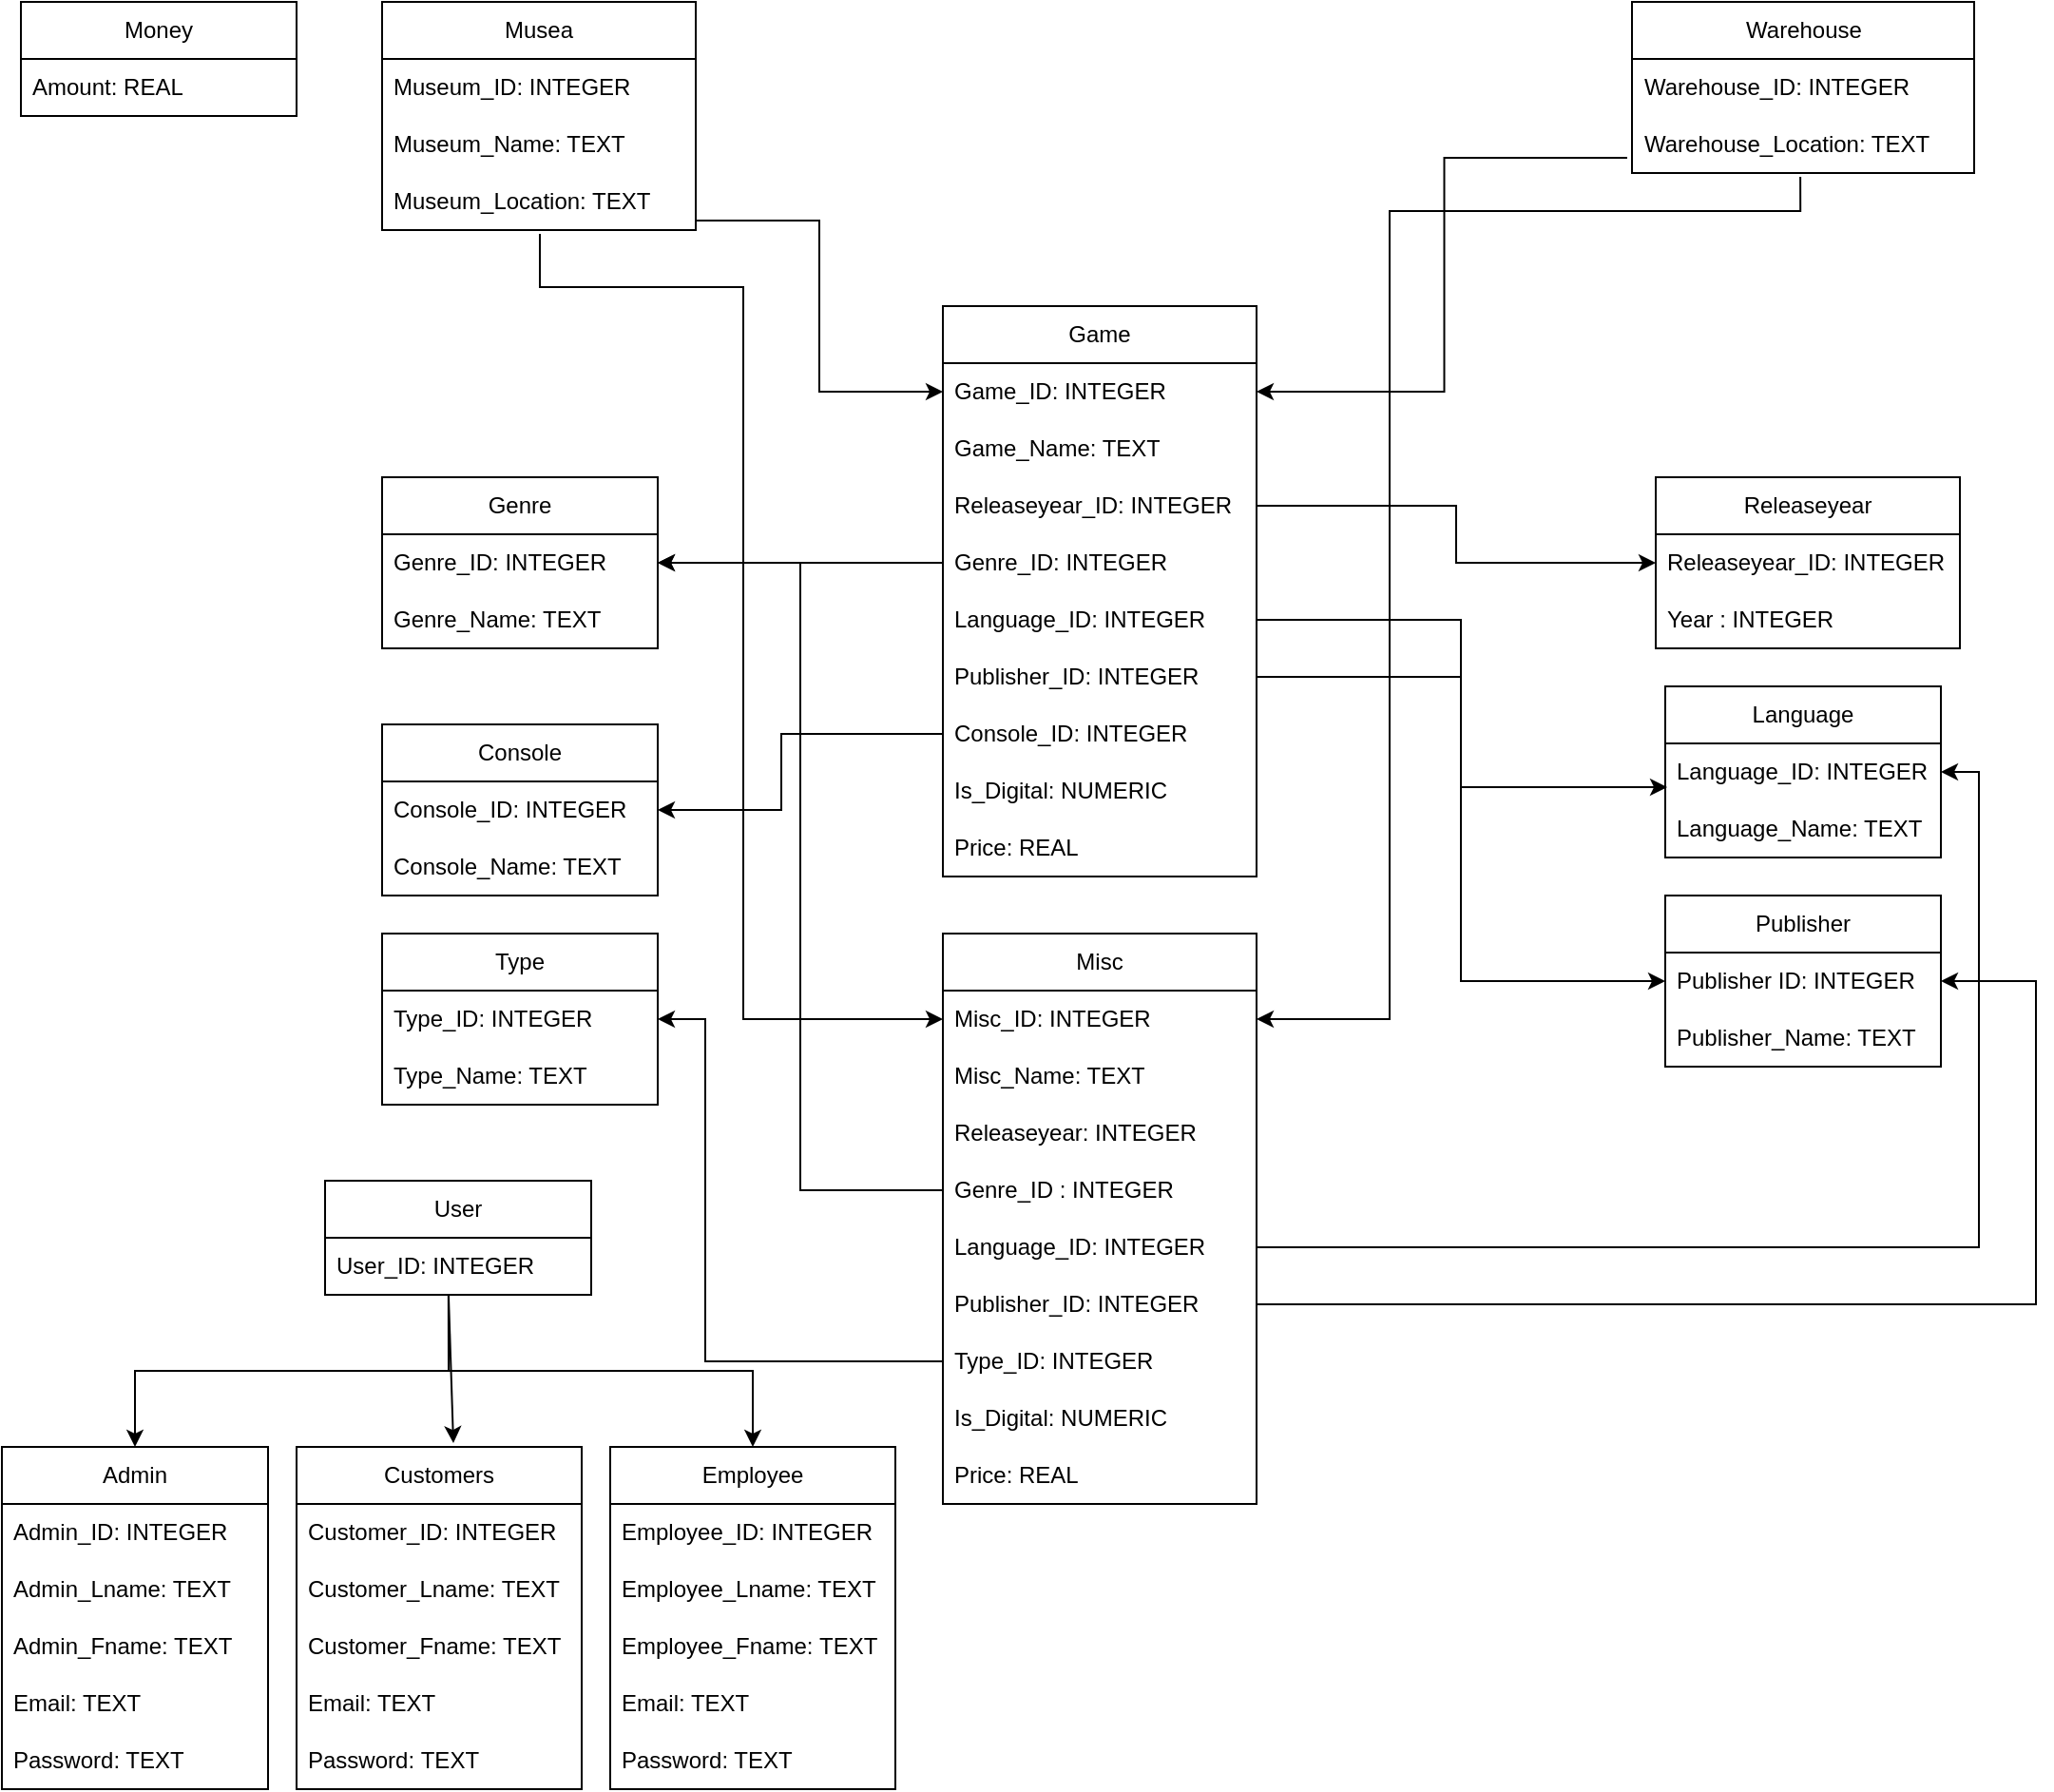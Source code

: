 <mxfile version="22.0.8" type="github">
  <diagram name="Page-1" id="afvFoSXOc5oGn46A-7mp">
    <mxGraphModel dx="2074" dy="1187" grid="1" gridSize="10" guides="1" tooltips="1" connect="1" arrows="1" fold="1" page="1" pageScale="1" pageWidth="1654" pageHeight="1169" math="0" shadow="0">
      <root>
        <mxCell id="0" />
        <mxCell id="1" parent="0" />
        <object label="Game" game="" id="DnX_l1MVpYyu00ztexHF-7">
          <mxCell style="swimlane;fontStyle=0;childLayout=stackLayout;horizontal=1;startSize=30;horizontalStack=0;resizeParent=1;resizeParentMax=0;resizeLast=0;collapsible=1;marginBottom=0;whiteSpace=wrap;html=1;" parent="1" vertex="1">
            <mxGeometry x="515" y="180" width="165" height="300" as="geometry" />
          </mxCell>
        </object>
        <mxCell id="DnX_l1MVpYyu00ztexHF-8" value="Game_ID: INTEGER" style="text;strokeColor=none;fillColor=none;align=left;verticalAlign=middle;spacingLeft=4;spacingRight=4;overflow=hidden;points=[[0,0.5],[1,0.5]];portConstraint=eastwest;rotatable=0;whiteSpace=wrap;html=1;" parent="DnX_l1MVpYyu00ztexHF-7" vertex="1">
          <mxGeometry y="30" width="165" height="30" as="geometry" />
        </mxCell>
        <mxCell id="DnX_l1MVpYyu00ztexHF-9" value="Game_Name: TEXT" style="text;strokeColor=none;fillColor=none;align=left;verticalAlign=middle;spacingLeft=4;spacingRight=4;overflow=hidden;points=[[0,0.5],[1,0.5]];portConstraint=eastwest;rotatable=0;whiteSpace=wrap;html=1;" parent="DnX_l1MVpYyu00ztexHF-7" vertex="1">
          <mxGeometry y="60" width="165" height="30" as="geometry" />
        </mxCell>
        <mxCell id="DnX_l1MVpYyu00ztexHF-16" value="Releaseyear_ID: INTEGER" style="text;strokeColor=none;fillColor=none;align=left;verticalAlign=middle;spacingLeft=4;spacingRight=4;overflow=hidden;points=[[0,0.5],[1,0.5]];portConstraint=eastwest;rotatable=0;whiteSpace=wrap;html=1;" parent="DnX_l1MVpYyu00ztexHF-7" vertex="1">
          <mxGeometry y="90" width="165" height="30" as="geometry" />
        </mxCell>
        <mxCell id="DnX_l1MVpYyu00ztexHF-17" value="Genre_ID: INTEGER" style="text;strokeColor=none;fillColor=none;align=left;verticalAlign=middle;spacingLeft=4;spacingRight=4;overflow=hidden;points=[[0,0.5],[1,0.5]];portConstraint=eastwest;rotatable=0;whiteSpace=wrap;html=1;" parent="DnX_l1MVpYyu00ztexHF-7" vertex="1">
          <mxGeometry y="120" width="165" height="30" as="geometry" />
        </mxCell>
        <mxCell id="DnX_l1MVpYyu00ztexHF-29" value="Language_ID: INTEGER" style="text;strokeColor=none;fillColor=none;align=left;verticalAlign=middle;spacingLeft=4;spacingRight=4;overflow=hidden;points=[[0,0.5],[1,0.5]];portConstraint=eastwest;rotatable=0;whiteSpace=wrap;html=1;" parent="DnX_l1MVpYyu00ztexHF-7" vertex="1">
          <mxGeometry y="150" width="165" height="30" as="geometry" />
        </mxCell>
        <mxCell id="DnX_l1MVpYyu00ztexHF-10" value="Publisher_ID: INTEGER" style="text;strokeColor=none;fillColor=none;align=left;verticalAlign=middle;spacingLeft=4;spacingRight=4;overflow=hidden;points=[[0,0.5],[1,0.5]];portConstraint=eastwest;rotatable=0;whiteSpace=wrap;html=1;" parent="DnX_l1MVpYyu00ztexHF-7" vertex="1">
          <mxGeometry y="180" width="165" height="30" as="geometry" />
        </mxCell>
        <mxCell id="DnX_l1MVpYyu00ztexHF-113" value="Console_ID: INTEGER" style="text;strokeColor=none;fillColor=none;align=left;verticalAlign=middle;spacingLeft=4;spacingRight=4;overflow=hidden;points=[[0,0.5],[1,0.5]];portConstraint=eastwest;rotatable=0;whiteSpace=wrap;html=1;" parent="DnX_l1MVpYyu00ztexHF-7" vertex="1">
          <mxGeometry y="210" width="165" height="30" as="geometry" />
        </mxCell>
        <mxCell id="GojW6wofHqm6bJC7t0OM-28" value="Is_Digital:&amp;nbsp;NUMERIC" style="text;strokeColor=none;fillColor=none;align=left;verticalAlign=middle;spacingLeft=4;spacingRight=4;overflow=hidden;points=[[0,0.5],[1,0.5]];portConstraint=eastwest;rotatable=0;whiteSpace=wrap;html=1;" vertex="1" parent="DnX_l1MVpYyu00ztexHF-7">
          <mxGeometry y="240" width="165" height="30" as="geometry" />
        </mxCell>
        <mxCell id="DnX_l1MVpYyu00ztexHF-18" value="Price: REAL" style="text;strokeColor=none;fillColor=none;align=left;verticalAlign=middle;spacingLeft=4;spacingRight=4;overflow=hidden;points=[[0,0.5],[1,0.5]];portConstraint=eastwest;rotatable=0;whiteSpace=wrap;html=1;" parent="DnX_l1MVpYyu00ztexHF-7" vertex="1">
          <mxGeometry y="270" width="165" height="30" as="geometry" />
        </mxCell>
        <object label="Language" game="" id="DnX_l1MVpYyu00ztexHF-20">
          <mxCell style="swimlane;fontStyle=0;childLayout=stackLayout;horizontal=1;startSize=30;horizontalStack=0;resizeParent=1;resizeParentMax=0;resizeLast=0;collapsible=1;marginBottom=0;whiteSpace=wrap;html=1;" parent="1" vertex="1">
            <mxGeometry x="895" y="380" width="145" height="90" as="geometry" />
          </mxCell>
        </object>
        <mxCell id="DnX_l1MVpYyu00ztexHF-21" value="Language_ID: INTEGER" style="text;strokeColor=none;fillColor=none;align=left;verticalAlign=middle;spacingLeft=4;spacingRight=4;overflow=hidden;points=[[0,0.5],[1,0.5]];portConstraint=eastwest;rotatable=0;whiteSpace=wrap;html=1;" parent="DnX_l1MVpYyu00ztexHF-20" vertex="1">
          <mxGeometry y="30" width="145" height="30" as="geometry" />
        </mxCell>
        <mxCell id="DnX_l1MVpYyu00ztexHF-26" value="Language_Name: TEXT" style="text;strokeColor=none;fillColor=none;align=left;verticalAlign=middle;spacingLeft=4;spacingRight=4;overflow=hidden;points=[[0,0.5],[1,0.5]];portConstraint=eastwest;rotatable=0;whiteSpace=wrap;html=1;" parent="DnX_l1MVpYyu00ztexHF-20" vertex="1">
          <mxGeometry y="60" width="145" height="30" as="geometry" />
        </mxCell>
        <object label="Publisher" game="" id="DnX_l1MVpYyu00ztexHF-30">
          <mxCell style="swimlane;fontStyle=0;childLayout=stackLayout;horizontal=1;startSize=30;horizontalStack=0;resizeParent=1;resizeParentMax=0;resizeLast=0;collapsible=1;marginBottom=0;whiteSpace=wrap;html=1;" parent="1" vertex="1">
            <mxGeometry x="895" y="490" width="145" height="90" as="geometry" />
          </mxCell>
        </object>
        <mxCell id="DnX_l1MVpYyu00ztexHF-31" value="Publisher ID: INTEGER" style="text;strokeColor=none;fillColor=none;align=left;verticalAlign=middle;spacingLeft=4;spacingRight=4;overflow=hidden;points=[[0,0.5],[1,0.5]];portConstraint=eastwest;rotatable=0;whiteSpace=wrap;html=1;" parent="DnX_l1MVpYyu00ztexHF-30" vertex="1">
          <mxGeometry y="30" width="145" height="30" as="geometry" />
        </mxCell>
        <mxCell id="DnX_l1MVpYyu00ztexHF-32" value="Publisher_Name: TEXT" style="text;strokeColor=none;fillColor=none;align=left;verticalAlign=middle;spacingLeft=4;spacingRight=4;overflow=hidden;points=[[0,0.5],[1,0.5]];portConstraint=eastwest;rotatable=0;whiteSpace=wrap;html=1;" parent="DnX_l1MVpYyu00ztexHF-30" vertex="1">
          <mxGeometry y="60" width="145" height="30" as="geometry" />
        </mxCell>
        <object label="Genre" game="" id="DnX_l1MVpYyu00ztexHF-39">
          <mxCell style="swimlane;fontStyle=0;childLayout=stackLayout;horizontal=1;startSize=30;horizontalStack=0;resizeParent=1;resizeParentMax=0;resizeLast=0;collapsible=1;marginBottom=0;whiteSpace=wrap;html=1;" parent="1" vertex="1">
            <mxGeometry x="220" y="270" width="145" height="90" as="geometry" />
          </mxCell>
        </object>
        <mxCell id="DnX_l1MVpYyu00ztexHF-40" value="Genre_ID: INTEGER" style="text;strokeColor=none;fillColor=none;align=left;verticalAlign=middle;spacingLeft=4;spacingRight=4;overflow=hidden;points=[[0,0.5],[1,0.5]];portConstraint=eastwest;rotatable=0;whiteSpace=wrap;html=1;" parent="DnX_l1MVpYyu00ztexHF-39" vertex="1">
          <mxGeometry y="30" width="145" height="30" as="geometry" />
        </mxCell>
        <mxCell id="DnX_l1MVpYyu00ztexHF-41" value="Genre_Name: TEXT" style="text;strokeColor=none;fillColor=none;align=left;verticalAlign=middle;spacingLeft=4;spacingRight=4;overflow=hidden;points=[[0,0.5],[1,0.5]];portConstraint=eastwest;rotatable=0;whiteSpace=wrap;html=1;" parent="DnX_l1MVpYyu00ztexHF-39" vertex="1">
          <mxGeometry y="60" width="145" height="30" as="geometry" />
        </mxCell>
        <mxCell id="DnX_l1MVpYyu00ztexHF-52" value="" style="endArrow=classic;html=1;rounded=0;exitX=1;exitY=0.5;exitDx=0;exitDy=0;entryX=0.007;entryY=0.767;entryDx=0;entryDy=0;entryPerimeter=0;edgeStyle=orthogonalEdgeStyle;" parent="1" source="DnX_l1MVpYyu00ztexHF-29" target="DnX_l1MVpYyu00ztexHF-21" edge="1">
          <mxGeometry width="50" height="50" relative="1" as="geometry">
            <mxPoint x="650" y="480" as="sourcePoint" />
            <mxPoint x="782.97" y="256" as="targetPoint" />
          </mxGeometry>
        </mxCell>
        <mxCell id="DnX_l1MVpYyu00ztexHF-53" value="Musea" style="swimlane;fontStyle=0;childLayout=stackLayout;horizontal=1;startSize=30;horizontalStack=0;resizeParent=1;resizeParentMax=0;resizeLast=0;collapsible=1;marginBottom=0;whiteSpace=wrap;html=1;" parent="1" vertex="1">
          <mxGeometry x="220" y="20" width="165" height="120" as="geometry" />
        </mxCell>
        <mxCell id="DnX_l1MVpYyu00ztexHF-54" value="Museum_ID: INTEGER" style="text;strokeColor=none;fillColor=none;align=left;verticalAlign=middle;spacingLeft=4;spacingRight=4;overflow=hidden;points=[[0,0.5],[1,0.5]];portConstraint=eastwest;rotatable=0;whiteSpace=wrap;html=1;" parent="DnX_l1MVpYyu00ztexHF-53" vertex="1">
          <mxGeometry y="30" width="165" height="30" as="geometry" />
        </mxCell>
        <mxCell id="DnX_l1MVpYyu00ztexHF-55" value="Museum_Name: TEXT" style="text;strokeColor=none;fillColor=none;align=left;verticalAlign=middle;spacingLeft=4;spacingRight=4;overflow=hidden;points=[[0,0.5],[1,0.5]];portConstraint=eastwest;rotatable=0;whiteSpace=wrap;html=1;" parent="DnX_l1MVpYyu00ztexHF-53" vertex="1">
          <mxGeometry y="60" width="165" height="30" as="geometry" />
        </mxCell>
        <mxCell id="DnX_l1MVpYyu00ztexHF-56" value="Museum_Location: TEXT" style="text;strokeColor=none;fillColor=none;align=left;verticalAlign=middle;spacingLeft=4;spacingRight=4;overflow=hidden;points=[[0,0.5],[1,0.5]];portConstraint=eastwest;rotatable=0;whiteSpace=wrap;html=1;" parent="DnX_l1MVpYyu00ztexHF-53" vertex="1">
          <mxGeometry y="90" width="165" height="30" as="geometry" />
        </mxCell>
        <mxCell id="DnX_l1MVpYyu00ztexHF-57" value="Warehouse" style="swimlane;fontStyle=0;childLayout=stackLayout;horizontal=1;startSize=30;horizontalStack=0;resizeParent=1;resizeParentMax=0;resizeLast=0;collapsible=1;marginBottom=0;whiteSpace=wrap;html=1;" parent="1" vertex="1">
          <mxGeometry x="877.5" y="20" width="180" height="90" as="geometry" />
        </mxCell>
        <mxCell id="DnX_l1MVpYyu00ztexHF-58" value="Warehouse_ID: INTEGER" style="text;strokeColor=none;fillColor=none;align=left;verticalAlign=middle;spacingLeft=4;spacingRight=4;overflow=hidden;points=[[0,0.5],[1,0.5]];portConstraint=eastwest;rotatable=0;whiteSpace=wrap;html=1;" parent="DnX_l1MVpYyu00ztexHF-57" vertex="1">
          <mxGeometry y="30" width="180" height="30" as="geometry" />
        </mxCell>
        <mxCell id="DnX_l1MVpYyu00ztexHF-59" value="Warehouse_Location: TEXT" style="text;strokeColor=none;fillColor=none;align=left;verticalAlign=middle;spacingLeft=4;spacingRight=4;overflow=hidden;points=[[0,0.5],[1,0.5]];portConstraint=eastwest;rotatable=0;whiteSpace=wrap;html=1;" parent="DnX_l1MVpYyu00ztexHF-57" vertex="1">
          <mxGeometry y="60" width="180" height="30" as="geometry" />
        </mxCell>
        <object label="Misc" game="" id="DnX_l1MVpYyu00ztexHF-64">
          <mxCell style="swimlane;fontStyle=0;childLayout=stackLayout;horizontal=1;startSize=30;horizontalStack=0;resizeParent=1;resizeParentMax=0;resizeLast=0;collapsible=1;marginBottom=0;whiteSpace=wrap;html=1;" parent="1" vertex="1">
            <mxGeometry x="515" y="510" width="165" height="300" as="geometry" />
          </mxCell>
        </object>
        <mxCell id="DnX_l1MVpYyu00ztexHF-65" value="Misc_ID: INTEGER" style="text;strokeColor=none;fillColor=none;align=left;verticalAlign=middle;spacingLeft=4;spacingRight=4;overflow=hidden;points=[[0,0.5],[1,0.5]];portConstraint=eastwest;rotatable=0;whiteSpace=wrap;html=1;" parent="DnX_l1MVpYyu00ztexHF-64" vertex="1">
          <mxGeometry y="30" width="165" height="30" as="geometry" />
        </mxCell>
        <mxCell id="DnX_l1MVpYyu00ztexHF-66" value="Misc_Name: TEXT" style="text;strokeColor=none;fillColor=none;align=left;verticalAlign=middle;spacingLeft=4;spacingRight=4;overflow=hidden;points=[[0,0.5],[1,0.5]];portConstraint=eastwest;rotatable=0;whiteSpace=wrap;html=1;" parent="DnX_l1MVpYyu00ztexHF-64" vertex="1">
          <mxGeometry y="60" width="165" height="30" as="geometry" />
        </mxCell>
        <mxCell id="DnX_l1MVpYyu00ztexHF-68" value="Releaseyear: INTEGER" style="text;strokeColor=none;fillColor=none;align=left;verticalAlign=middle;spacingLeft=4;spacingRight=4;overflow=hidden;points=[[0,0.5],[1,0.5]];portConstraint=eastwest;rotatable=0;whiteSpace=wrap;html=1;" parent="DnX_l1MVpYyu00ztexHF-64" vertex="1">
          <mxGeometry y="90" width="165" height="30" as="geometry" />
        </mxCell>
        <mxCell id="DnX_l1MVpYyu00ztexHF-69" value="Genre_ID :&amp;nbsp;INTEGER" style="text;strokeColor=none;fillColor=none;align=left;verticalAlign=middle;spacingLeft=4;spacingRight=4;overflow=hidden;points=[[0,0.5],[1,0.5]];portConstraint=eastwest;rotatable=0;whiteSpace=wrap;html=1;" parent="DnX_l1MVpYyu00ztexHF-64" vertex="1">
          <mxGeometry y="120" width="165" height="30" as="geometry" />
        </mxCell>
        <mxCell id="DnX_l1MVpYyu00ztexHF-71" value="Language_ID: INTEGER" style="text;strokeColor=none;fillColor=none;align=left;verticalAlign=middle;spacingLeft=4;spacingRight=4;overflow=hidden;points=[[0,0.5],[1,0.5]];portConstraint=eastwest;rotatable=0;whiteSpace=wrap;html=1;" parent="DnX_l1MVpYyu00ztexHF-64" vertex="1">
          <mxGeometry y="150" width="165" height="30" as="geometry" />
        </mxCell>
        <mxCell id="DnX_l1MVpYyu00ztexHF-67" value="Publisher_ID: INTEGER" style="text;strokeColor=none;fillColor=none;align=left;verticalAlign=middle;spacingLeft=4;spacingRight=4;overflow=hidden;points=[[0,0.5],[1,0.5]];portConstraint=eastwest;rotatable=0;whiteSpace=wrap;html=1;" parent="DnX_l1MVpYyu00ztexHF-64" vertex="1">
          <mxGeometry y="180" width="165" height="30" as="geometry" />
        </mxCell>
        <mxCell id="GojW6wofHqm6bJC7t0OM-30" value="Type_ID: INTEGER" style="text;strokeColor=none;fillColor=none;align=left;verticalAlign=middle;spacingLeft=4;spacingRight=4;overflow=hidden;points=[[0,0.5],[1,0.5]];portConstraint=eastwest;rotatable=0;whiteSpace=wrap;html=1;" vertex="1" parent="DnX_l1MVpYyu00ztexHF-64">
          <mxGeometry y="210" width="165" height="30" as="geometry" />
        </mxCell>
        <mxCell id="GojW6wofHqm6bJC7t0OM-29" value="Is_Digital:&amp;nbsp;NUMERIC" style="text;strokeColor=none;fillColor=none;align=left;verticalAlign=middle;spacingLeft=4;spacingRight=4;overflow=hidden;points=[[0,0.5],[1,0.5]];portConstraint=eastwest;rotatable=0;whiteSpace=wrap;html=1;" vertex="1" parent="DnX_l1MVpYyu00ztexHF-64">
          <mxGeometry y="240" width="165" height="30" as="geometry" />
        </mxCell>
        <mxCell id="DnX_l1MVpYyu00ztexHF-70" value="Price: REAL" style="text;strokeColor=none;fillColor=none;align=left;verticalAlign=middle;spacingLeft=4;spacingRight=4;overflow=hidden;points=[[0,0.5],[1,0.5]];portConstraint=eastwest;rotatable=0;whiteSpace=wrap;html=1;" parent="DnX_l1MVpYyu00ztexHF-64" vertex="1">
          <mxGeometry y="270" width="165" height="30" as="geometry" />
        </mxCell>
        <mxCell id="DnX_l1MVpYyu00ztexHF-72" value="Customers" style="swimlane;fontStyle=0;childLayout=stackLayout;horizontal=1;startSize=30;horizontalStack=0;resizeParent=1;resizeParentMax=0;resizeLast=0;collapsible=1;marginBottom=0;whiteSpace=wrap;html=1;" parent="1" vertex="1">
          <mxGeometry x="175" y="780" width="150" height="180" as="geometry" />
        </mxCell>
        <mxCell id="DnX_l1MVpYyu00ztexHF-73" value="Customer_ID: INTEGER" style="text;strokeColor=none;fillColor=none;align=left;verticalAlign=middle;spacingLeft=4;spacingRight=4;overflow=hidden;points=[[0,0.5],[1,0.5]];portConstraint=eastwest;rotatable=0;whiteSpace=wrap;html=1;" parent="DnX_l1MVpYyu00ztexHF-72" vertex="1">
          <mxGeometry y="30" width="150" height="30" as="geometry" />
        </mxCell>
        <mxCell id="DnX_l1MVpYyu00ztexHF-74" value="Customer_Lname: TEXT" style="text;strokeColor=none;fillColor=none;align=left;verticalAlign=middle;spacingLeft=4;spacingRight=4;overflow=hidden;points=[[0,0.5],[1,0.5]];portConstraint=eastwest;rotatable=0;whiteSpace=wrap;html=1;" parent="DnX_l1MVpYyu00ztexHF-72" vertex="1">
          <mxGeometry y="60" width="150" height="30" as="geometry" />
        </mxCell>
        <mxCell id="DnX_l1MVpYyu00ztexHF-77" value="Customer_Fname: TEXT" style="text;strokeColor=none;fillColor=none;align=left;verticalAlign=middle;spacingLeft=4;spacingRight=4;overflow=hidden;points=[[0,0.5],[1,0.5]];portConstraint=eastwest;rotatable=0;whiteSpace=wrap;html=1;" parent="DnX_l1MVpYyu00ztexHF-72" vertex="1">
          <mxGeometry y="90" width="150" height="30" as="geometry" />
        </mxCell>
        <mxCell id="DnX_l1MVpYyu00ztexHF-78" value="Email: TEXT" style="text;strokeColor=none;fillColor=none;align=left;verticalAlign=middle;spacingLeft=4;spacingRight=4;overflow=hidden;points=[[0,0.5],[1,0.5]];portConstraint=eastwest;rotatable=0;whiteSpace=wrap;html=1;" parent="DnX_l1MVpYyu00ztexHF-72" vertex="1">
          <mxGeometry y="120" width="150" height="30" as="geometry" />
        </mxCell>
        <mxCell id="DnX_l1MVpYyu00ztexHF-109" value="Password:&amp;nbsp;TEXT" style="text;strokeColor=none;fillColor=none;align=left;verticalAlign=middle;spacingLeft=4;spacingRight=4;overflow=hidden;points=[[0,0.5],[1,0.5]];portConstraint=eastwest;rotatable=0;whiteSpace=wrap;html=1;" parent="DnX_l1MVpYyu00ztexHF-72" vertex="1">
          <mxGeometry y="150" width="150" height="30" as="geometry" />
        </mxCell>
        <mxCell id="DnX_l1MVpYyu00ztexHF-79" value="Admin" style="swimlane;fontStyle=0;childLayout=stackLayout;horizontal=1;startSize=30;horizontalStack=0;resizeParent=1;resizeParentMax=0;resizeLast=0;collapsible=1;marginBottom=0;whiteSpace=wrap;html=1;" parent="1" vertex="1">
          <mxGeometry x="20" y="780" width="140" height="180" as="geometry" />
        </mxCell>
        <mxCell id="DnX_l1MVpYyu00ztexHF-80" value="Admin_ID: INTEGER" style="text;strokeColor=none;fillColor=none;align=left;verticalAlign=middle;spacingLeft=4;spacingRight=4;overflow=hidden;points=[[0,0.5],[1,0.5]];portConstraint=eastwest;rotatable=0;whiteSpace=wrap;html=1;" parent="DnX_l1MVpYyu00ztexHF-79" vertex="1">
          <mxGeometry y="30" width="140" height="30" as="geometry" />
        </mxCell>
        <mxCell id="DnX_l1MVpYyu00ztexHF-81" value="Admin_Lname: TEXT" style="text;strokeColor=none;fillColor=none;align=left;verticalAlign=middle;spacingLeft=4;spacingRight=4;overflow=hidden;points=[[0,0.5],[1,0.5]];portConstraint=eastwest;rotatable=0;whiteSpace=wrap;html=1;" parent="DnX_l1MVpYyu00ztexHF-79" vertex="1">
          <mxGeometry y="60" width="140" height="30" as="geometry" />
        </mxCell>
        <mxCell id="DnX_l1MVpYyu00ztexHF-82" value="Admin_Fname: TEXT" style="text;strokeColor=none;fillColor=none;align=left;verticalAlign=middle;spacingLeft=4;spacingRight=4;overflow=hidden;points=[[0,0.5],[1,0.5]];portConstraint=eastwest;rotatable=0;whiteSpace=wrap;html=1;" parent="DnX_l1MVpYyu00ztexHF-79" vertex="1">
          <mxGeometry y="90" width="140" height="30" as="geometry" />
        </mxCell>
        <mxCell id="DnX_l1MVpYyu00ztexHF-83" value="Email: TEXT" style="text;strokeColor=none;fillColor=none;align=left;verticalAlign=middle;spacingLeft=4;spacingRight=4;overflow=hidden;points=[[0,0.5],[1,0.5]];portConstraint=eastwest;rotatable=0;whiteSpace=wrap;html=1;" parent="DnX_l1MVpYyu00ztexHF-79" vertex="1">
          <mxGeometry y="120" width="140" height="30" as="geometry" />
        </mxCell>
        <mxCell id="DnX_l1MVpYyu00ztexHF-108" value="Password: TEXT" style="text;strokeColor=none;fillColor=none;align=left;verticalAlign=middle;spacingLeft=4;spacingRight=4;overflow=hidden;points=[[0,0.5],[1,0.5]];portConstraint=eastwest;rotatable=0;whiteSpace=wrap;html=1;" parent="DnX_l1MVpYyu00ztexHF-79" vertex="1">
          <mxGeometry y="150" width="140" height="30" as="geometry" />
        </mxCell>
        <mxCell id="DnX_l1MVpYyu00ztexHF-86" value="User" style="swimlane;fontStyle=0;childLayout=stackLayout;horizontal=1;startSize=30;horizontalStack=0;resizeParent=1;resizeParentMax=0;resizeLast=0;collapsible=1;marginBottom=0;whiteSpace=wrap;html=1;" parent="1" vertex="1">
          <mxGeometry x="190" y="640" width="140" height="60" as="geometry" />
        </mxCell>
        <mxCell id="DnX_l1MVpYyu00ztexHF-88" value="User_ID: INTEGER" style="text;strokeColor=none;fillColor=none;align=left;verticalAlign=middle;spacingLeft=4;spacingRight=4;overflow=hidden;points=[[0,0.5],[1,0.5]];portConstraint=eastwest;rotatable=0;whiteSpace=wrap;html=1;" parent="DnX_l1MVpYyu00ztexHF-86" vertex="1">
          <mxGeometry y="30" width="140" height="30" as="geometry" />
        </mxCell>
        <mxCell id="DnX_l1MVpYyu00ztexHF-98" value="Employee" style="swimlane;fontStyle=0;childLayout=stackLayout;horizontal=1;startSize=30;horizontalStack=0;resizeParent=1;resizeParentMax=0;resizeLast=0;collapsible=1;marginBottom=0;whiteSpace=wrap;html=1;" parent="1" vertex="1">
          <mxGeometry x="340" y="780" width="150" height="180" as="geometry" />
        </mxCell>
        <mxCell id="DnX_l1MVpYyu00ztexHF-99" value="Employee_ID: INTEGER" style="text;strokeColor=none;fillColor=none;align=left;verticalAlign=middle;spacingLeft=4;spacingRight=4;overflow=hidden;points=[[0,0.5],[1,0.5]];portConstraint=eastwest;rotatable=0;whiteSpace=wrap;html=1;" parent="DnX_l1MVpYyu00ztexHF-98" vertex="1">
          <mxGeometry y="30" width="150" height="30" as="geometry" />
        </mxCell>
        <mxCell id="DnX_l1MVpYyu00ztexHF-100" value="Employee_Lname: TEXT" style="text;strokeColor=none;fillColor=none;align=left;verticalAlign=middle;spacingLeft=4;spacingRight=4;overflow=hidden;points=[[0,0.5],[1,0.5]];portConstraint=eastwest;rotatable=0;whiteSpace=wrap;html=1;" parent="DnX_l1MVpYyu00ztexHF-98" vertex="1">
          <mxGeometry y="60" width="150" height="30" as="geometry" />
        </mxCell>
        <mxCell id="DnX_l1MVpYyu00ztexHF-101" value="Employee_Fname:&amp;nbsp;TEXT" style="text;strokeColor=none;fillColor=none;align=left;verticalAlign=middle;spacingLeft=4;spacingRight=4;overflow=hidden;points=[[0,0.5],[1,0.5]];portConstraint=eastwest;rotatable=0;whiteSpace=wrap;html=1;" parent="DnX_l1MVpYyu00ztexHF-98" vertex="1">
          <mxGeometry y="90" width="150" height="30" as="geometry" />
        </mxCell>
        <mxCell id="DnX_l1MVpYyu00ztexHF-102" value="Email: TEXT" style="text;strokeColor=none;fillColor=none;align=left;verticalAlign=middle;spacingLeft=4;spacingRight=4;overflow=hidden;points=[[0,0.5],[1,0.5]];portConstraint=eastwest;rotatable=0;whiteSpace=wrap;html=1;" parent="DnX_l1MVpYyu00ztexHF-98" vertex="1">
          <mxGeometry y="120" width="150" height="30" as="geometry" />
        </mxCell>
        <mxCell id="GojW6wofHqm6bJC7t0OM-23" value="Password: TEXT" style="text;strokeColor=none;fillColor=none;align=left;verticalAlign=middle;spacingLeft=4;spacingRight=4;overflow=hidden;points=[[0,0.5],[1,0.5]];portConstraint=eastwest;rotatable=0;whiteSpace=wrap;html=1;" vertex="1" parent="DnX_l1MVpYyu00ztexHF-98">
          <mxGeometry y="150" width="150" height="30" as="geometry" />
        </mxCell>
        <object label="Money" game="" id="DnX_l1MVpYyu00ztexHF-105">
          <mxCell style="swimlane;fontStyle=0;childLayout=stackLayout;horizontal=1;startSize=30;horizontalStack=0;resizeParent=1;resizeParentMax=0;resizeLast=0;collapsible=1;marginBottom=0;whiteSpace=wrap;html=1;" parent="1" vertex="1">
            <mxGeometry x="30" y="20" width="145" height="60" as="geometry" />
          </mxCell>
        </object>
        <mxCell id="DnX_l1MVpYyu00ztexHF-106" value="Amount: REAL" style="text;strokeColor=none;fillColor=none;align=left;verticalAlign=middle;spacingLeft=4;spacingRight=4;overflow=hidden;points=[[0,0.5],[1,0.5]];portConstraint=eastwest;rotatable=0;whiteSpace=wrap;html=1;" parent="DnX_l1MVpYyu00ztexHF-105" vertex="1">
          <mxGeometry y="30" width="145" height="30" as="geometry" />
        </mxCell>
        <object label="Console" game="" id="DnX_l1MVpYyu00ztexHF-110">
          <mxCell style="swimlane;fontStyle=0;childLayout=stackLayout;horizontal=1;startSize=30;horizontalStack=0;resizeParent=1;resizeParentMax=0;resizeLast=0;collapsible=1;marginBottom=0;whiteSpace=wrap;html=1;" parent="1" vertex="1">
            <mxGeometry x="220" y="400" width="145" height="90" as="geometry" />
          </mxCell>
        </object>
        <mxCell id="DnX_l1MVpYyu00ztexHF-111" value="Console_ID: INTEGER" style="text;strokeColor=none;fillColor=none;align=left;verticalAlign=middle;spacingLeft=4;spacingRight=4;overflow=hidden;points=[[0,0.5],[1,0.5]];portConstraint=eastwest;rotatable=0;whiteSpace=wrap;html=1;" parent="DnX_l1MVpYyu00ztexHF-110" vertex="1">
          <mxGeometry y="30" width="145" height="30" as="geometry" />
        </mxCell>
        <mxCell id="DnX_l1MVpYyu00ztexHF-112" value="Console_Name: TEXT" style="text;strokeColor=none;fillColor=none;align=left;verticalAlign=middle;spacingLeft=4;spacingRight=4;overflow=hidden;points=[[0,0.5],[1,0.5]];portConstraint=eastwest;rotatable=0;whiteSpace=wrap;html=1;" parent="DnX_l1MVpYyu00ztexHF-110" vertex="1">
          <mxGeometry y="60" width="145" height="30" as="geometry" />
        </mxCell>
        <mxCell id="GojW6wofHqm6bJC7t0OM-3" style="rounded=0;orthogonalLoop=1;jettySize=auto;html=1;exitX=0;exitY=0.5;exitDx=0;exitDy=0;entryX=1;entryY=0.5;entryDx=0;entryDy=0;edgeStyle=orthogonalEdgeStyle;" edge="1" parent="1" source="DnX_l1MVpYyu00ztexHF-113" target="DnX_l1MVpYyu00ztexHF-111">
          <mxGeometry relative="1" as="geometry">
            <Array as="points">
              <mxPoint x="430" y="405" />
              <mxPoint x="430" y="445" />
            </Array>
          </mxGeometry>
        </mxCell>
        <mxCell id="GojW6wofHqm6bJC7t0OM-9" value="" style="edgeStyle=orthogonalEdgeStyle;orthogonalLoop=1;jettySize=auto;html=1;rounded=0;exitX=0.464;exitY=1.167;exitDx=0;exitDy=0;exitPerimeter=0;entryX=0.5;entryY=0;entryDx=0;entryDy=0;" edge="1" parent="1" target="DnX_l1MVpYyu00ztexHF-98">
          <mxGeometry width="100" relative="1" as="geometry">
            <mxPoint x="254.96" y="700" as="sourcePoint" />
            <mxPoint x="340" y="735" as="targetPoint" />
            <Array as="points">
              <mxPoint x="255" y="740" />
              <mxPoint x="415" y="740" />
            </Array>
          </mxGeometry>
        </mxCell>
        <mxCell id="GojW6wofHqm6bJC7t0OM-10" value="" style="edgeStyle=orthogonalEdgeStyle;orthogonalLoop=1;jettySize=auto;html=1;rounded=0;exitX=0.464;exitY=1.167;exitDx=0;exitDy=0;exitPerimeter=0;entryX=0.5;entryY=0;entryDx=0;entryDy=0;" edge="1" parent="1" target="DnX_l1MVpYyu00ztexHF-79">
          <mxGeometry width="100" relative="1" as="geometry">
            <mxPoint x="254.96" y="700" as="sourcePoint" />
            <mxPoint x="350" y="734.99" as="targetPoint" />
            <Array as="points">
              <mxPoint x="255" y="740" />
              <mxPoint x="90" y="740" />
            </Array>
          </mxGeometry>
        </mxCell>
        <mxCell id="GojW6wofHqm6bJC7t0OM-11" value="" style="edgeStyle=none;orthogonalLoop=1;jettySize=auto;html=1;rounded=0;exitX=0.464;exitY=1.167;exitDx=0;exitDy=0;exitPerimeter=0;entryX=0.55;entryY=-0.011;entryDx=0;entryDy=0;entryPerimeter=0;" edge="1" parent="1" target="DnX_l1MVpYyu00ztexHF-72">
          <mxGeometry width="100" relative="1" as="geometry">
            <mxPoint x="254.96" y="700" as="sourcePoint" />
            <mxPoint x="350" y="734.99" as="targetPoint" />
            <Array as="points" />
          </mxGeometry>
        </mxCell>
        <mxCell id="GojW6wofHqm6bJC7t0OM-13" style="edgeStyle=orthogonalEdgeStyle;rounded=0;orthogonalLoop=1;jettySize=auto;html=1;exitX=1;exitY=0.833;exitDx=0;exitDy=0;entryX=0;entryY=0.5;entryDx=0;entryDy=0;exitPerimeter=0;" edge="1" parent="1" source="DnX_l1MVpYyu00ztexHF-56" target="DnX_l1MVpYyu00ztexHF-8">
          <mxGeometry relative="1" as="geometry">
            <mxPoint x="490" y="150" as="targetPoint" />
            <mxPoint x="385" y="155" as="sourcePoint" />
          </mxGeometry>
        </mxCell>
        <mxCell id="GojW6wofHqm6bJC7t0OM-14" style="edgeStyle=orthogonalEdgeStyle;rounded=0;orthogonalLoop=1;jettySize=auto;html=1;exitX=0.503;exitY=1.067;exitDx=0;exitDy=0;entryX=0;entryY=0.5;entryDx=0;entryDy=0;exitPerimeter=0;" edge="1" parent="1" source="DnX_l1MVpYyu00ztexHF-56" target="DnX_l1MVpYyu00ztexHF-65">
          <mxGeometry relative="1" as="geometry">
            <mxPoint x="385" y="155" as="sourcePoint" />
            <Array as="points">
              <mxPoint x="303" y="170" />
              <mxPoint x="410" y="170" />
              <mxPoint x="410" y="555" />
            </Array>
          </mxGeometry>
        </mxCell>
        <mxCell id="GojW6wofHqm6bJC7t0OM-15" style="edgeStyle=orthogonalEdgeStyle;rounded=0;orthogonalLoop=1;jettySize=auto;html=1;entryX=1;entryY=0.5;entryDx=0;entryDy=0;exitX=-0.014;exitY=0.733;exitDx=0;exitDy=0;exitPerimeter=0;" edge="1" parent="1" source="DnX_l1MVpYyu00ztexHF-59" target="DnX_l1MVpYyu00ztexHF-8">
          <mxGeometry relative="1" as="geometry">
            <mxPoint x="880" y="140" as="sourcePoint" />
          </mxGeometry>
        </mxCell>
        <mxCell id="GojW6wofHqm6bJC7t0OM-16" style="edgeStyle=orthogonalEdgeStyle;rounded=0;orthogonalLoop=1;jettySize=auto;html=1;exitX=0.492;exitY=1.067;exitDx=0;exitDy=0;entryX=1;entryY=0.5;entryDx=0;entryDy=0;exitPerimeter=0;" edge="1" parent="1" source="DnX_l1MVpYyu00ztexHF-59" target="DnX_l1MVpYyu00ztexHF-65">
          <mxGeometry relative="1" as="geometry">
            <mxPoint x="877.5" y="125" as="sourcePoint" />
            <Array as="points">
              <mxPoint x="966" y="130" />
              <mxPoint x="750" y="130" />
              <mxPoint x="750" y="555" />
            </Array>
          </mxGeometry>
        </mxCell>
        <mxCell id="GojW6wofHqm6bJC7t0OM-17" style="edgeStyle=orthogonalEdgeStyle;rounded=0;orthogonalLoop=1;jettySize=auto;html=1;exitX=1;exitY=0.5;exitDx=0;exitDy=0;entryX=1;entryY=0.5;entryDx=0;entryDy=0;" edge="1" parent="1" source="DnX_l1MVpYyu00ztexHF-71" target="DnX_l1MVpYyu00ztexHF-21">
          <mxGeometry relative="1" as="geometry" />
        </mxCell>
        <mxCell id="GojW6wofHqm6bJC7t0OM-18" style="edgeStyle=orthogonalEdgeStyle;rounded=0;orthogonalLoop=1;jettySize=auto;html=1;exitX=1;exitY=0.5;exitDx=0;exitDy=0;entryX=1;entryY=0.5;entryDx=0;entryDy=0;" edge="1" parent="1" source="DnX_l1MVpYyu00ztexHF-67" target="DnX_l1MVpYyu00ztexHF-31">
          <mxGeometry relative="1" as="geometry">
            <Array as="points">
              <mxPoint x="1090" y="705" />
              <mxPoint x="1090" y="535" />
            </Array>
          </mxGeometry>
        </mxCell>
        <mxCell id="GojW6wofHqm6bJC7t0OM-19" style="edgeStyle=orthogonalEdgeStyle;rounded=0;orthogonalLoop=1;jettySize=auto;html=1;exitX=0;exitY=0.5;exitDx=0;exitDy=0;entryX=1;entryY=0.5;entryDx=0;entryDy=0;" edge="1" parent="1" source="DnX_l1MVpYyu00ztexHF-69" target="DnX_l1MVpYyu00ztexHF-40">
          <mxGeometry relative="1" as="geometry" />
        </mxCell>
        <mxCell id="GojW6wofHqm6bJC7t0OM-20" style="edgeStyle=orthogonalEdgeStyle;rounded=0;orthogonalLoop=1;jettySize=auto;html=1;exitX=0;exitY=0.5;exitDx=0;exitDy=0;entryX=1;entryY=0.5;entryDx=0;entryDy=0;" edge="1" parent="1" source="DnX_l1MVpYyu00ztexHF-17" target="DnX_l1MVpYyu00ztexHF-40">
          <mxGeometry relative="1" as="geometry" />
        </mxCell>
        <mxCell id="GojW6wofHqm6bJC7t0OM-21" style="edgeStyle=orthogonalEdgeStyle;rounded=0;orthogonalLoop=1;jettySize=auto;html=1;exitX=1;exitY=0.5;exitDx=0;exitDy=0;entryX=0;entryY=0.5;entryDx=0;entryDy=0;" edge="1" parent="1" source="DnX_l1MVpYyu00ztexHF-10" target="DnX_l1MVpYyu00ztexHF-31">
          <mxGeometry relative="1" as="geometry" />
        </mxCell>
        <object label="Releaseyear" game="" id="GojW6wofHqm6bJC7t0OM-24">
          <mxCell style="swimlane;fontStyle=0;childLayout=stackLayout;horizontal=1;startSize=30;horizontalStack=0;resizeParent=1;resizeParentMax=0;resizeLast=0;collapsible=1;marginBottom=0;whiteSpace=wrap;html=1;" vertex="1" parent="1">
            <mxGeometry x="890" y="270" width="160" height="90" as="geometry" />
          </mxCell>
        </object>
        <mxCell id="GojW6wofHqm6bJC7t0OM-25" value="Releaseyear_ID: INTEGER" style="text;strokeColor=none;fillColor=none;align=left;verticalAlign=middle;spacingLeft=4;spacingRight=4;overflow=hidden;points=[[0,0.5],[1,0.5]];portConstraint=eastwest;rotatable=0;whiteSpace=wrap;html=1;" vertex="1" parent="GojW6wofHqm6bJC7t0OM-24">
          <mxGeometry y="30" width="160" height="30" as="geometry" />
        </mxCell>
        <mxCell id="GojW6wofHqm6bJC7t0OM-26" value="Year : INTEGER" style="text;strokeColor=none;fillColor=none;align=left;verticalAlign=middle;spacingLeft=4;spacingRight=4;overflow=hidden;points=[[0,0.5],[1,0.5]];portConstraint=eastwest;rotatable=0;whiteSpace=wrap;html=1;" vertex="1" parent="GojW6wofHqm6bJC7t0OM-24">
          <mxGeometry y="60" width="160" height="30" as="geometry" />
        </mxCell>
        <mxCell id="GojW6wofHqm6bJC7t0OM-27" style="edgeStyle=orthogonalEdgeStyle;rounded=0;orthogonalLoop=1;jettySize=auto;html=1;exitX=1;exitY=0.5;exitDx=0;exitDy=0;entryX=0;entryY=0.5;entryDx=0;entryDy=0;" edge="1" parent="1" source="DnX_l1MVpYyu00ztexHF-16" target="GojW6wofHqm6bJC7t0OM-25">
          <mxGeometry relative="1" as="geometry" />
        </mxCell>
        <object label="Type" game="" id="GojW6wofHqm6bJC7t0OM-31">
          <mxCell style="swimlane;fontStyle=0;childLayout=stackLayout;horizontal=1;startSize=30;horizontalStack=0;resizeParent=1;resizeParentMax=0;resizeLast=0;collapsible=1;marginBottom=0;whiteSpace=wrap;html=1;" vertex="1" parent="1">
            <mxGeometry x="220" y="510" width="145" height="90" as="geometry" />
          </mxCell>
        </object>
        <mxCell id="GojW6wofHqm6bJC7t0OM-32" value="Type_ID: INTEGER" style="text;strokeColor=none;fillColor=none;align=left;verticalAlign=middle;spacingLeft=4;spacingRight=4;overflow=hidden;points=[[0,0.5],[1,0.5]];portConstraint=eastwest;rotatable=0;whiteSpace=wrap;html=1;" vertex="1" parent="GojW6wofHqm6bJC7t0OM-31">
          <mxGeometry y="30" width="145" height="30" as="geometry" />
        </mxCell>
        <mxCell id="GojW6wofHqm6bJC7t0OM-33" value="Type_Name: TEXT" style="text;strokeColor=none;fillColor=none;align=left;verticalAlign=middle;spacingLeft=4;spacingRight=4;overflow=hidden;points=[[0,0.5],[1,0.5]];portConstraint=eastwest;rotatable=0;whiteSpace=wrap;html=1;" vertex="1" parent="GojW6wofHqm6bJC7t0OM-31">
          <mxGeometry y="60" width="145" height="30" as="geometry" />
        </mxCell>
        <mxCell id="GojW6wofHqm6bJC7t0OM-36" style="edgeStyle=orthogonalEdgeStyle;rounded=0;orthogonalLoop=1;jettySize=auto;html=1;exitX=0;exitY=0.5;exitDx=0;exitDy=0;entryX=1;entryY=0.5;entryDx=0;entryDy=0;" edge="1" parent="1" source="GojW6wofHqm6bJC7t0OM-30" target="GojW6wofHqm6bJC7t0OM-32">
          <mxGeometry relative="1" as="geometry">
            <Array as="points">
              <mxPoint x="390" y="735" />
              <mxPoint x="390" y="555" />
            </Array>
          </mxGeometry>
        </mxCell>
      </root>
    </mxGraphModel>
  </diagram>
</mxfile>
